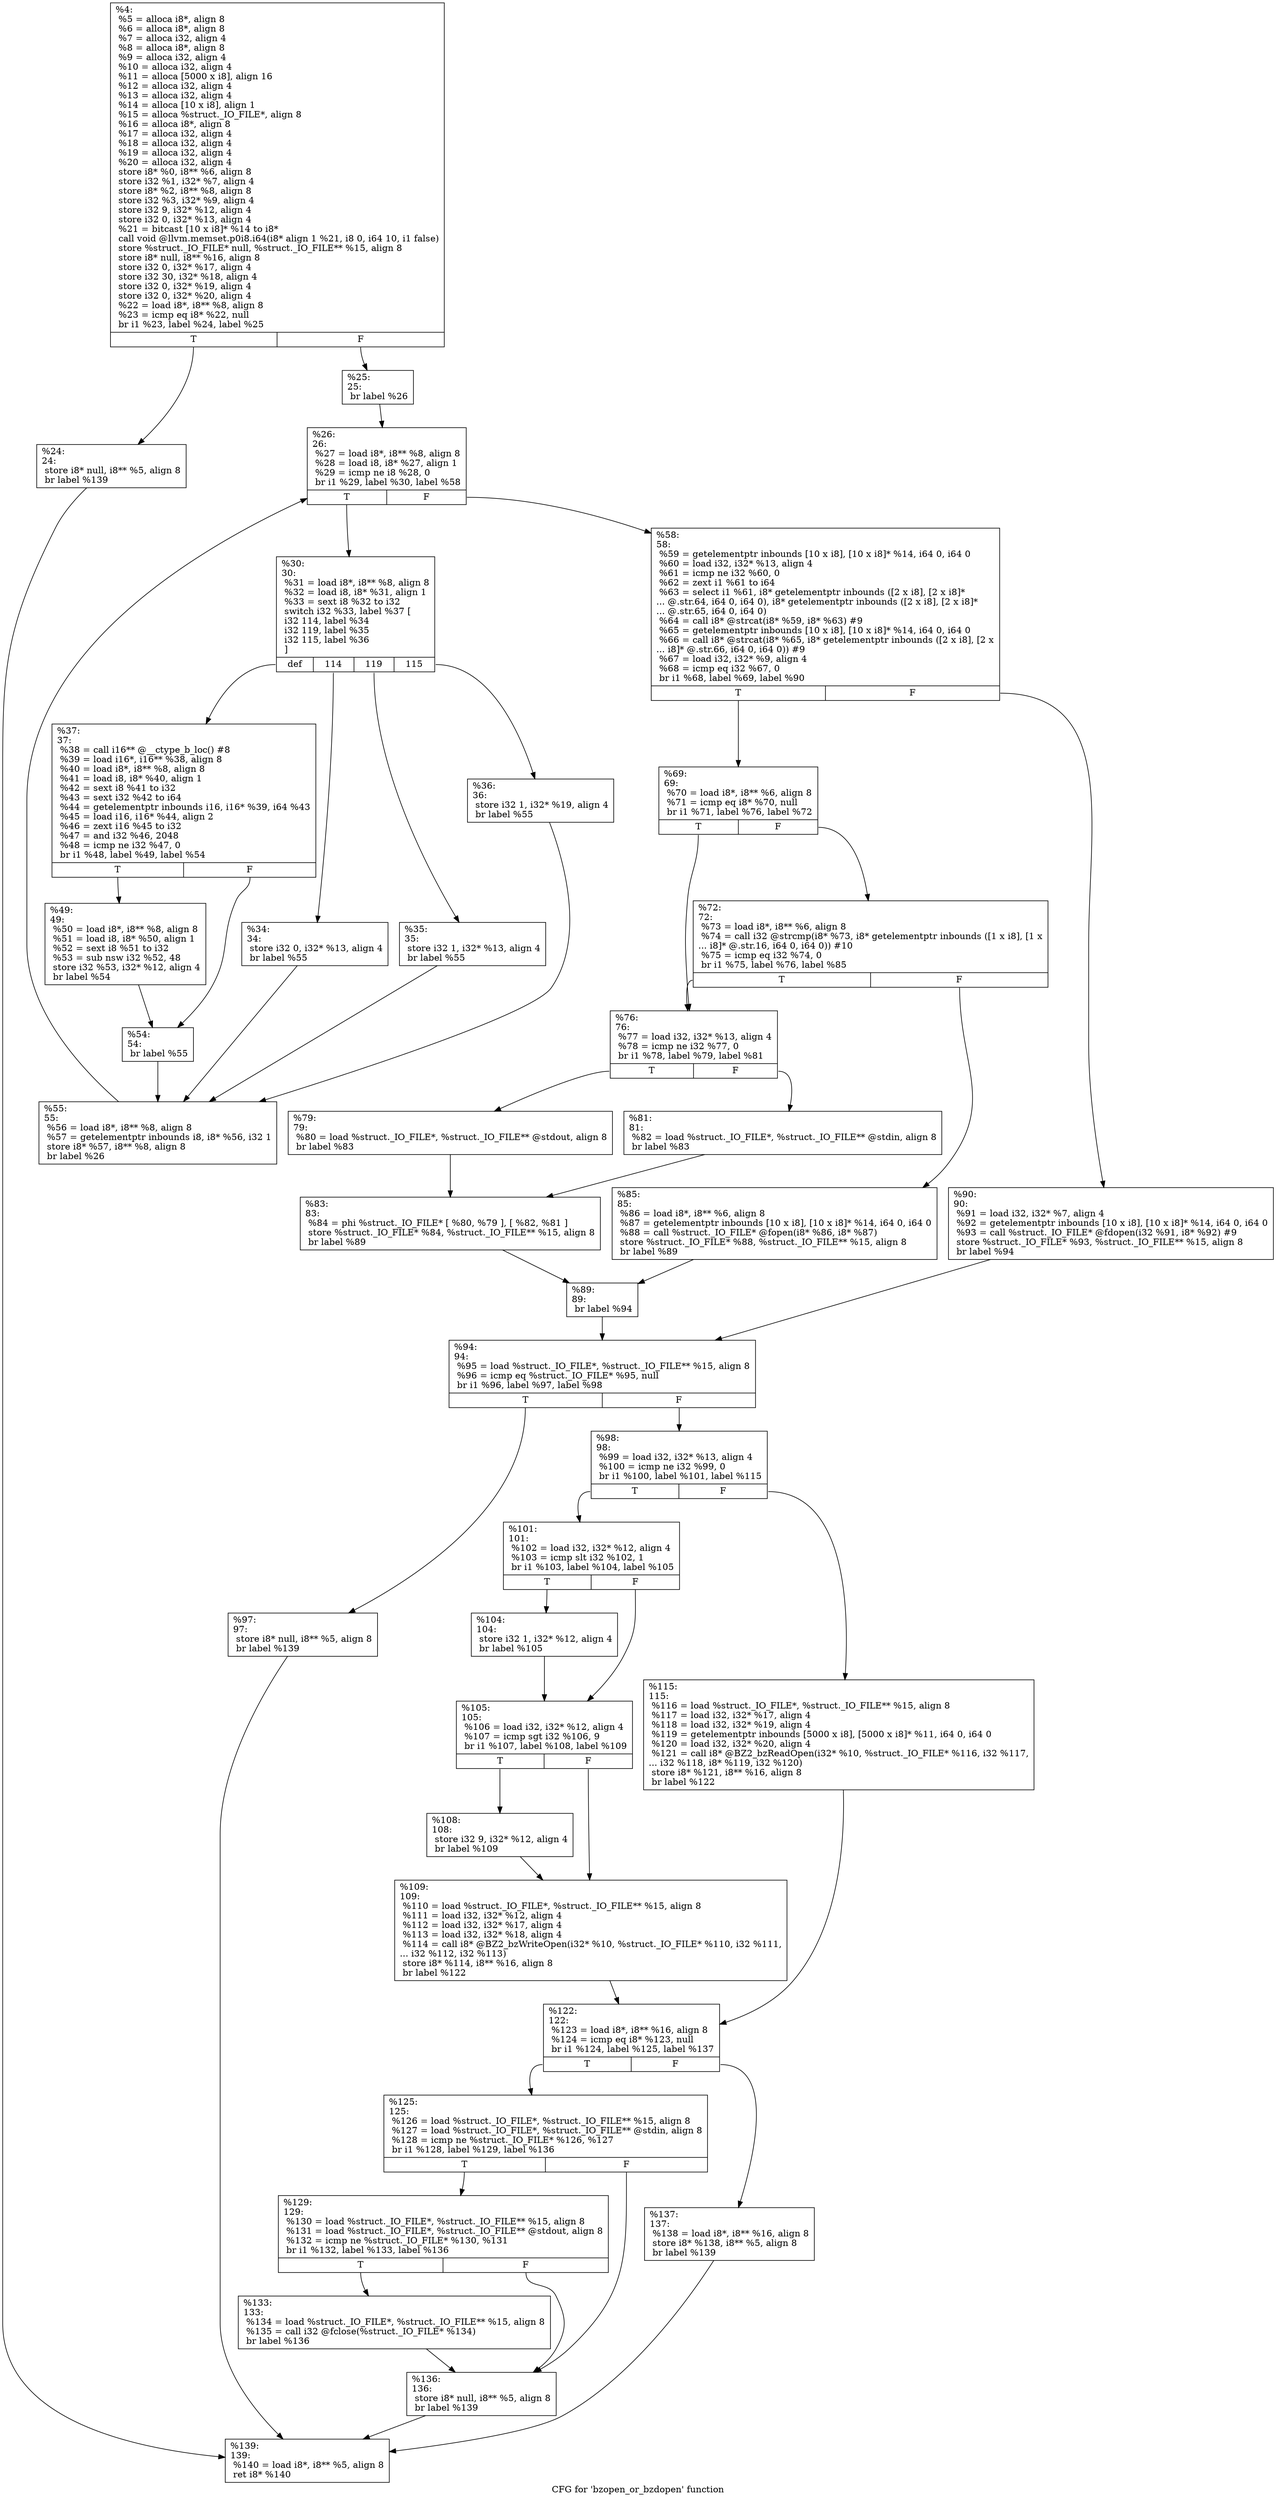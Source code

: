 digraph "CFG for 'bzopen_or_bzdopen' function" {
	label="CFG for 'bzopen_or_bzdopen' function";

	Node0x11cafa0 [shape=record,label="{%4:\l  %5 = alloca i8*, align 8\l  %6 = alloca i8*, align 8\l  %7 = alloca i32, align 4\l  %8 = alloca i8*, align 8\l  %9 = alloca i32, align 4\l  %10 = alloca i32, align 4\l  %11 = alloca [5000 x i8], align 16\l  %12 = alloca i32, align 4\l  %13 = alloca i32, align 4\l  %14 = alloca [10 x i8], align 1\l  %15 = alloca %struct._IO_FILE*, align 8\l  %16 = alloca i8*, align 8\l  %17 = alloca i32, align 4\l  %18 = alloca i32, align 4\l  %19 = alloca i32, align 4\l  %20 = alloca i32, align 4\l  store i8* %0, i8** %6, align 8\l  store i32 %1, i32* %7, align 4\l  store i8* %2, i8** %8, align 8\l  store i32 %3, i32* %9, align 4\l  store i32 9, i32* %12, align 4\l  store i32 0, i32* %13, align 4\l  %21 = bitcast [10 x i8]* %14 to i8*\l  call void @llvm.memset.p0i8.i64(i8* align 1 %21, i8 0, i64 10, i1 false)\l  store %struct._IO_FILE* null, %struct._IO_FILE** %15, align 8\l  store i8* null, i8** %16, align 8\l  store i32 0, i32* %17, align 4\l  store i32 30, i32* %18, align 4\l  store i32 0, i32* %19, align 4\l  store i32 0, i32* %20, align 4\l  %22 = load i8*, i8** %8, align 8\l  %23 = icmp eq i8* %22, null\l  br i1 %23, label %24, label %25\l|{<s0>T|<s1>F}}"];
	Node0x11cafa0:s0 -> Node0x11cc160;
	Node0x11cafa0:s1 -> Node0x11cc1b0;
	Node0x11cc160 [shape=record,label="{%24:\l24:                                               \l  store i8* null, i8** %5, align 8\l  br label %139\l}"];
	Node0x11cc160 -> Node0x11cc350;
	Node0x11cc1b0 [shape=record,label="{%25:\l25:                                               \l  br label %26\l}"];
	Node0x11cc1b0 -> Node0x11cc400;
	Node0x11cc400 [shape=record,label="{%26:\l26:                                               \l  %27 = load i8*, i8** %8, align 8\l  %28 = load i8, i8* %27, align 1\l  %29 = icmp ne i8 %28, 0\l  br i1 %29, label %30, label %58\l|{<s0>T|<s1>F}}"];
	Node0x11cc400:s0 -> Node0x11cc5e0;
	Node0x11cc400:s1 -> Node0x11cc630;
	Node0x11cc5e0 [shape=record,label="{%30:\l30:                                               \l  %31 = load i8*, i8** %8, align 8\l  %32 = load i8, i8* %31, align 1\l  %33 = sext i8 %32 to i32\l  switch i32 %33, label %37 [\l    i32 114, label %34\l    i32 119, label %35\l    i32 115, label %36\l  ]\l|{<s0>def|<s1>114|<s2>119|<s3>115}}"];
	Node0x11cc5e0:s0 -> Node0x11cc870;
	Node0x11cc5e0:s1 -> Node0x11cc8c0;
	Node0x11cc5e0:s2 -> Node0x11cc950;
	Node0x11cc5e0:s3 -> Node0x11cca10;
	Node0x11cc8c0 [shape=record,label="{%34:\l34:                                               \l  store i32 0, i32* %13, align 4\l  br label %55\l}"];
	Node0x11cc8c0 -> Node0x11ccc40;
	Node0x11cc950 [shape=record,label="{%35:\l35:                                               \l  store i32 1, i32* %13, align 4\l  br label %55\l}"];
	Node0x11cc950 -> Node0x11ccc40;
	Node0x11cca10 [shape=record,label="{%36:\l36:                                               \l  store i32 1, i32* %19, align 4\l  br label %55\l}"];
	Node0x11cca10 -> Node0x11ccc40;
	Node0x11cc870 [shape=record,label="{%37:\l37:                                               \l  %38 = call i16** @__ctype_b_loc() #8\l  %39 = load i16*, i16** %38, align 8\l  %40 = load i8*, i8** %8, align 8\l  %41 = load i8, i8* %40, align 1\l  %42 = sext i8 %41 to i32\l  %43 = sext i32 %42 to i64\l  %44 = getelementptr inbounds i16, i16* %39, i64 %43\l  %45 = load i16, i16* %44, align 2\l  %46 = zext i16 %45 to i32\l  %47 = and i32 %46, 2048\l  %48 = icmp ne i32 %47, 0\l  br i1 %48, label %49, label %54\l|{<s0>T|<s1>F}}"];
	Node0x11cc870:s0 -> Node0x11cd530;
	Node0x11cc870:s1 -> Node0x11cd580;
	Node0x11cd530 [shape=record,label="{%49:\l49:                                               \l  %50 = load i8*, i8** %8, align 8\l  %51 = load i8, i8* %50, align 1\l  %52 = sext i8 %51 to i32\l  %53 = sub nsw i32 %52, 48\l  store i32 %53, i32* %12, align 4\l  br label %54\l}"];
	Node0x11cd530 -> Node0x11cd580;
	Node0x11cd580 [shape=record,label="{%54:\l54:                                               \l  br label %55\l}"];
	Node0x11cd580 -> Node0x11ccc40;
	Node0x11ccc40 [shape=record,label="{%55:\l55:                                               \l  %56 = load i8*, i8** %8, align 8\l  %57 = getelementptr inbounds i8, i8* %56, i32 1\l  store i8* %57, i8** %8, align 8\l  br label %26\l}"];
	Node0x11ccc40 -> Node0x11cc400;
	Node0x11cc630 [shape=record,label="{%58:\l58:                                               \l  %59 = getelementptr inbounds [10 x i8], [10 x i8]* %14, i64 0, i64 0\l  %60 = load i32, i32* %13, align 4\l  %61 = icmp ne i32 %60, 0\l  %62 = zext i1 %61 to i64\l  %63 = select i1 %61, i8* getelementptr inbounds ([2 x i8], [2 x i8]*\l... @.str.64, i64 0, i64 0), i8* getelementptr inbounds ([2 x i8], [2 x i8]*\l... @.str.65, i64 0, i64 0)\l  %64 = call i8* @strcat(i8* %59, i8* %63) #9\l  %65 = getelementptr inbounds [10 x i8], [10 x i8]* %14, i64 0, i64 0\l  %66 = call i8* @strcat(i8* %65, i8* getelementptr inbounds ([2 x i8], [2 x\l... i8]* @.str.66, i64 0, i64 0)) #9\l  %67 = load i32, i32* %9, align 4\l  %68 = icmp eq i32 %67, 0\l  br i1 %68, label %69, label %90\l|{<s0>T|<s1>F}}"];
	Node0x11cc630:s0 -> Node0x11ce3c0;
	Node0x11cc630:s1 -> Node0x11ce410;
	Node0x11ce3c0 [shape=record,label="{%69:\l69:                                               \l  %70 = load i8*, i8** %6, align 8\l  %71 = icmp eq i8* %70, null\l  br i1 %71, label %76, label %72\l|{<s0>T|<s1>F}}"];
	Node0x11ce3c0:s0 -> Node0x11ce5c0;
	Node0x11ce3c0:s1 -> Node0x11ce610;
	Node0x11ce610 [shape=record,label="{%72:\l72:                                               \l  %73 = load i8*, i8** %6, align 8\l  %74 = call i32 @strcmp(i8* %73, i8* getelementptr inbounds ([1 x i8], [1 x\l... i8]* @.str.16, i64 0, i64 0)) #10\l  %75 = icmp eq i32 %74, 0\l  br i1 %75, label %76, label %85\l|{<s0>T|<s1>F}}"];
	Node0x11ce610:s0 -> Node0x11ce5c0;
	Node0x11ce610:s1 -> Node0x11cea70;
	Node0x11ce5c0 [shape=record,label="{%76:\l76:                                               \l  %77 = load i32, i32* %13, align 4\l  %78 = icmp ne i32 %77, 0\l  br i1 %78, label %79, label %81\l|{<s0>T|<s1>F}}"];
	Node0x11ce5c0:s0 -> Node0x11cec20;
	Node0x11ce5c0:s1 -> Node0x11cec70;
	Node0x11cec20 [shape=record,label="{%79:\l79:                                               \l  %80 = load %struct._IO_FILE*, %struct._IO_FILE** @stdout, align 8\l  br label %83\l}"];
	Node0x11cec20 -> Node0x11cedb0;
	Node0x11cec70 [shape=record,label="{%81:\l81:                                               \l  %82 = load %struct._IO_FILE*, %struct._IO_FILE** @stdin, align 8\l  br label %83\l}"];
	Node0x11cec70 -> Node0x11cedb0;
	Node0x11cedb0 [shape=record,label="{%83:\l83:                                               \l  %84 = phi %struct._IO_FILE* [ %80, %79 ], [ %82, %81 ]\l  store %struct._IO_FILE* %84, %struct._IO_FILE** %15, align 8\l  br label %89\l}"];
	Node0x11cedb0 -> Node0x11cf040;
	Node0x11cea70 [shape=record,label="{%85:\l85:                                               \l  %86 = load i8*, i8** %6, align 8\l  %87 = getelementptr inbounds [10 x i8], [10 x i8]* %14, i64 0, i64 0\l  %88 = call %struct._IO_FILE* @fopen(i8* %86, i8* %87)\l  store %struct._IO_FILE* %88, %struct._IO_FILE** %15, align 8\l  br label %89\l}"];
	Node0x11cea70 -> Node0x11cf040;
	Node0x11cf040 [shape=record,label="{%89:\l89:                                               \l  br label %94\l}"];
	Node0x11cf040 -> Node0x11cf910;
	Node0x11ce410 [shape=record,label="{%90:\l90:                                               \l  %91 = load i32, i32* %7, align 4\l  %92 = getelementptr inbounds [10 x i8], [10 x i8]* %14, i64 0, i64 0\l  %93 = call %struct._IO_FILE* @fdopen(i32 %91, i8* %92) #9\l  store %struct._IO_FILE* %93, %struct._IO_FILE** %15, align 8\l  br label %94\l}"];
	Node0x11ce410 -> Node0x11cf910;
	Node0x11cf910 [shape=record,label="{%94:\l94:                                               \l  %95 = load %struct._IO_FILE*, %struct._IO_FILE** %15, align 8\l  %96 = icmp eq %struct._IO_FILE* %95, null\l  br i1 %96, label %97, label %98\l|{<s0>T|<s1>F}}"];
	Node0x11cf910:s0 -> Node0x11cfec0;
	Node0x11cf910:s1 -> Node0x11cff10;
	Node0x11cfec0 [shape=record,label="{%97:\l97:                                               \l  store i8* null, i8** %5, align 8\l  br label %139\l}"];
	Node0x11cfec0 -> Node0x11cc350;
	Node0x11cff10 [shape=record,label="{%98:\l98:                                               \l  %99 = load i32, i32* %13, align 4\l  %100 = icmp ne i32 %99, 0\l  br i1 %100, label %101, label %115\l|{<s0>T|<s1>F}}"];
	Node0x11cff10:s0 -> Node0x11d01a0;
	Node0x11cff10:s1 -> Node0x11d01f0;
	Node0x11d01a0 [shape=record,label="{%101:\l101:                                              \l  %102 = load i32, i32* %12, align 4\l  %103 = icmp slt i32 %102, 1\l  br i1 %103, label %104, label %105\l|{<s0>T|<s1>F}}"];
	Node0x11d01a0:s0 -> Node0x11d03a0;
	Node0x11d01a0:s1 -> Node0x11d03f0;
	Node0x11d03a0 [shape=record,label="{%104:\l104:                                              \l  store i32 1, i32* %12, align 4\l  br label %105\l}"];
	Node0x11d03a0 -> Node0x11d03f0;
	Node0x11d03f0 [shape=record,label="{%105:\l105:                                              \l  %106 = load i32, i32* %12, align 4\l  %107 = icmp sgt i32 %106, 9\l  br i1 %107, label %108, label %109\l|{<s0>T|<s1>F}}"];
	Node0x11d03f0:s0 -> Node0x11d0680;
	Node0x11d03f0:s1 -> Node0x11d06d0;
	Node0x11d0680 [shape=record,label="{%108:\l108:                                              \l  store i32 9, i32* %12, align 4\l  br label %109\l}"];
	Node0x11d0680 -> Node0x11d06d0;
	Node0x11d06d0 [shape=record,label="{%109:\l109:                                              \l  %110 = load %struct._IO_FILE*, %struct._IO_FILE** %15, align 8\l  %111 = load i32, i32* %12, align 4\l  %112 = load i32, i32* %17, align 4\l  %113 = load i32, i32* %18, align 4\l  %114 = call i8* @BZ2_bzWriteOpen(i32* %10, %struct._IO_FILE* %110, i32 %111,\l... i32 %112, i32 %113)\l  store i8* %114, i8** %16, align 8\l  br label %122\l}"];
	Node0x11d06d0 -> Node0x11d0b30;
	Node0x11d01f0 [shape=record,label="{%115:\l115:                                              \l  %116 = load %struct._IO_FILE*, %struct._IO_FILE** %15, align 8\l  %117 = load i32, i32* %17, align 4\l  %118 = load i32, i32* %19, align 4\l  %119 = getelementptr inbounds [5000 x i8], [5000 x i8]* %11, i64 0, i64 0\l  %120 = load i32, i32* %20, align 4\l  %121 = call i8* @BZ2_bzReadOpen(i32* %10, %struct._IO_FILE* %116, i32 %117,\l... i32 %118, i8* %119, i32 %120)\l  store i8* %121, i8** %16, align 8\l  br label %122\l}"];
	Node0x11d01f0 -> Node0x11d0b30;
	Node0x11d0b30 [shape=record,label="{%122:\l122:                                              \l  %123 = load i8*, i8** %16, align 8\l  %124 = icmp eq i8* %123, null\l  br i1 %124, label %125, label %137\l|{<s0>T|<s1>F}}"];
	Node0x11d0b30:s0 -> Node0x11d1100;
	Node0x11d0b30:s1 -> Node0x11d1150;
	Node0x11d1100 [shape=record,label="{%125:\l125:                                              \l  %126 = load %struct._IO_FILE*, %struct._IO_FILE** %15, align 8\l  %127 = load %struct._IO_FILE*, %struct._IO_FILE** @stdin, align 8\l  %128 = icmp ne %struct._IO_FILE* %126, %127\l  br i1 %128, label %129, label %136\l|{<s0>T|<s1>F}}"];
	Node0x11d1100:s0 -> Node0x11d1b70;
	Node0x11d1100:s1 -> Node0x11d1bc0;
	Node0x11d1b70 [shape=record,label="{%129:\l129:                                              \l  %130 = load %struct._IO_FILE*, %struct._IO_FILE** %15, align 8\l  %131 = load %struct._IO_FILE*, %struct._IO_FILE** @stdout, align 8\l  %132 = icmp ne %struct._IO_FILE* %130, %131\l  br i1 %132, label %133, label %136\l|{<s0>T|<s1>F}}"];
	Node0x11d1b70:s0 -> Node0x11d1dd0;
	Node0x11d1b70:s1 -> Node0x11d1bc0;
	Node0x11d1dd0 [shape=record,label="{%133:\l133:                                              \l  %134 = load %struct._IO_FILE*, %struct._IO_FILE** %15, align 8\l  %135 = call i32 @fclose(%struct._IO_FILE* %134)\l  br label %136\l}"];
	Node0x11d1dd0 -> Node0x11d1bc0;
	Node0x11d1bc0 [shape=record,label="{%136:\l136:                                              \l  store i8* null, i8** %5, align 8\l  br label %139\l}"];
	Node0x11d1bc0 -> Node0x11cc350;
	Node0x11d1150 [shape=record,label="{%137:\l137:                                              \l  %138 = load i8*, i8** %16, align 8\l  store i8* %138, i8** %5, align 8\l  br label %139\l}"];
	Node0x11d1150 -> Node0x11cc350;
	Node0x11cc350 [shape=record,label="{%139:\l139:                                              \l  %140 = load i8*, i8** %5, align 8\l  ret i8* %140\l}"];
}
